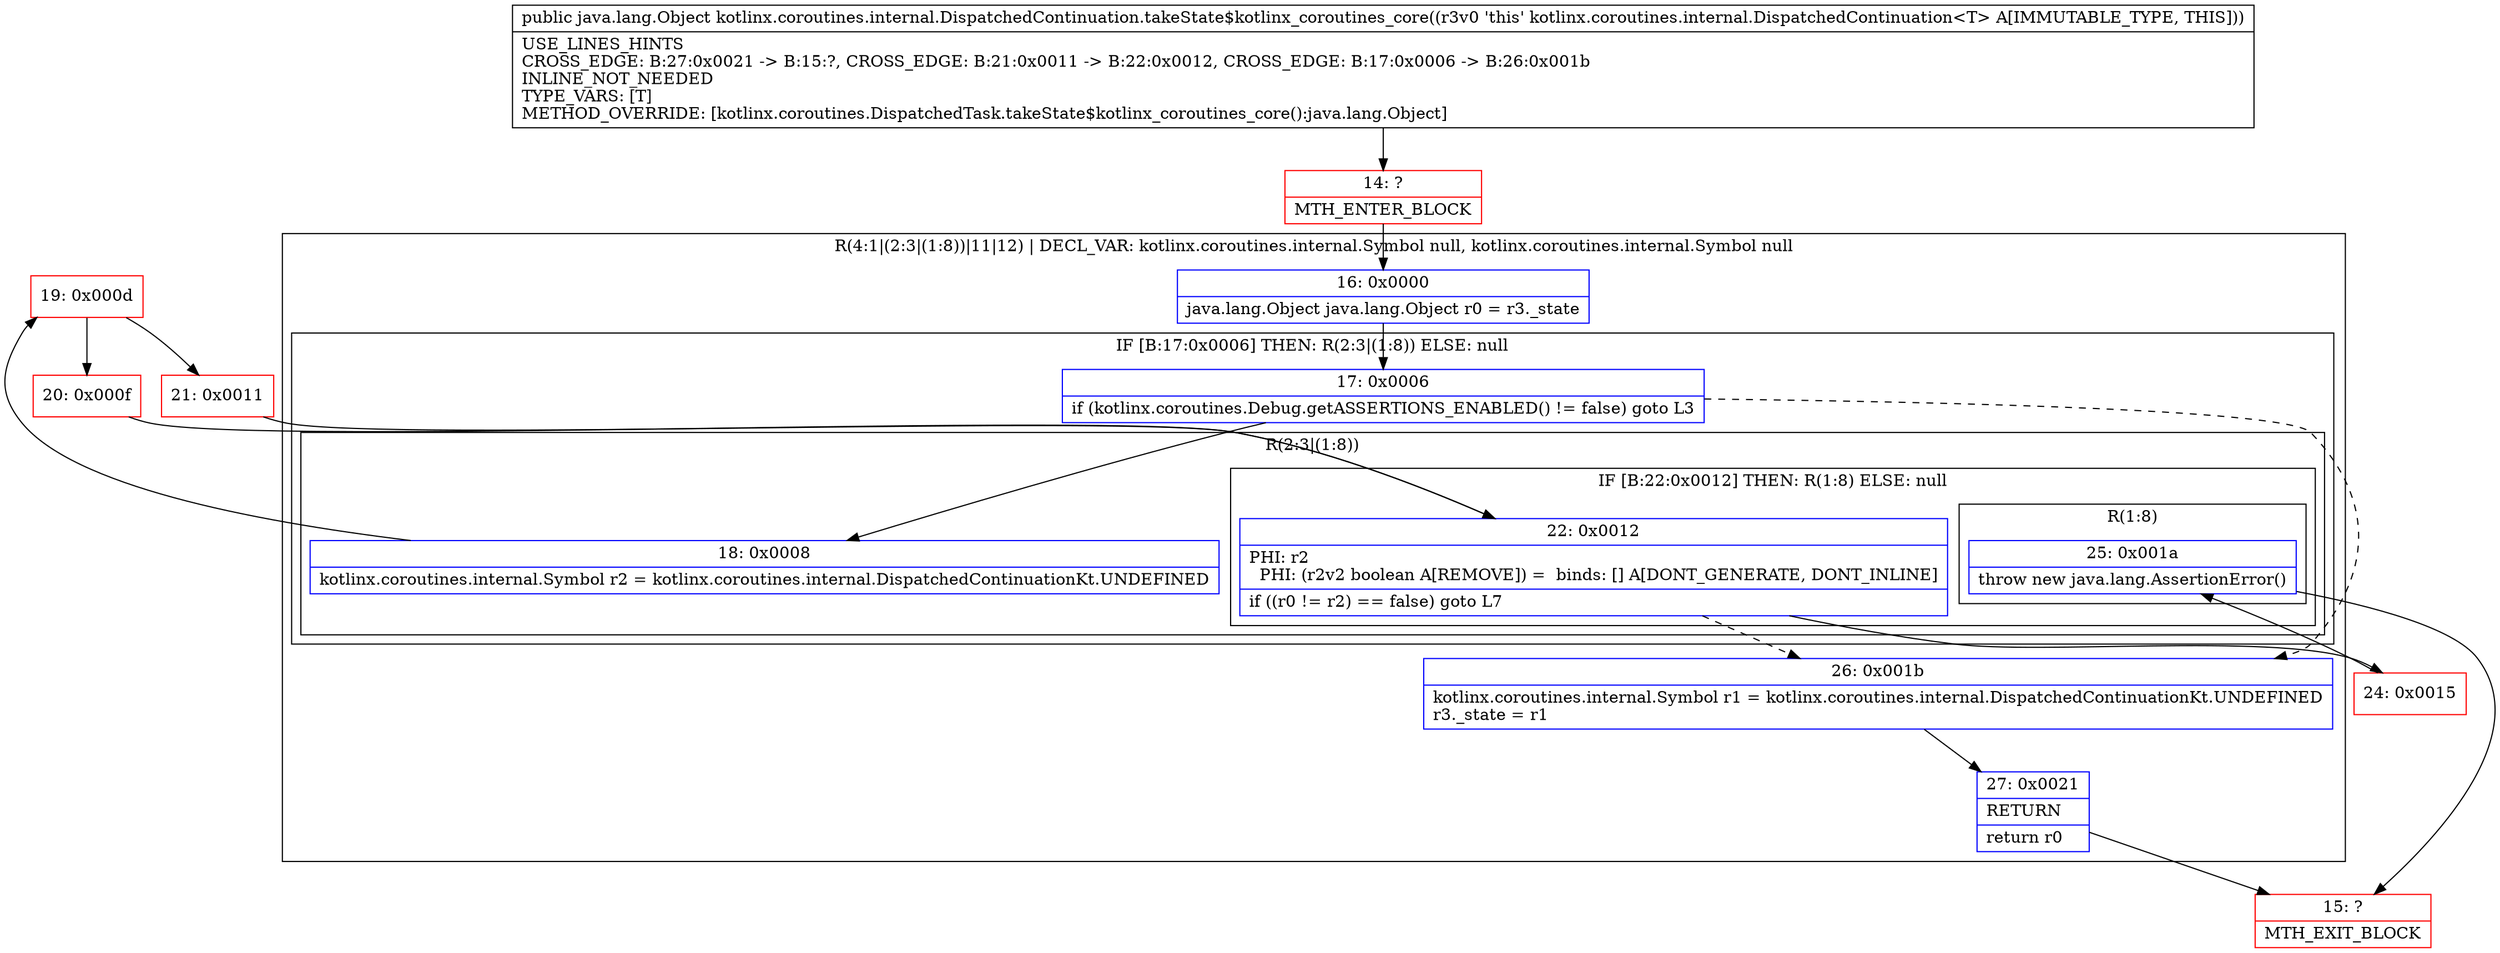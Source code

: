 digraph "CFG forkotlinx.coroutines.internal.DispatchedContinuation.takeState$kotlinx_coroutines_core()Ljava\/lang\/Object;" {
subgraph cluster_Region_593663322 {
label = "R(4:1|(2:3|(1:8))|11|12) | DECL_VAR: kotlinx.coroutines.internal.Symbol null, kotlinx.coroutines.internal.Symbol null\l";
node [shape=record,color=blue];
Node_16 [shape=record,label="{16\:\ 0x0000|java.lang.Object java.lang.Object r0 = r3._state\l}"];
subgraph cluster_IfRegion_1719375094 {
label = "IF [B:17:0x0006] THEN: R(2:3|(1:8)) ELSE: null";
node [shape=record,color=blue];
Node_17 [shape=record,label="{17\:\ 0x0006|if (kotlinx.coroutines.Debug.getASSERTIONS_ENABLED() != false) goto L3\l}"];
subgraph cluster_Region_2086555418 {
label = "R(2:3|(1:8))";
node [shape=record,color=blue];
Node_18 [shape=record,label="{18\:\ 0x0008|kotlinx.coroutines.internal.Symbol r2 = kotlinx.coroutines.internal.DispatchedContinuationKt.UNDEFINED\l}"];
subgraph cluster_IfRegion_1606079257 {
label = "IF [B:22:0x0012] THEN: R(1:8) ELSE: null";
node [shape=record,color=blue];
Node_22 [shape=record,label="{22\:\ 0x0012|PHI: r2 \l  PHI: (r2v2 boolean A[REMOVE]) =  binds: [] A[DONT_GENERATE, DONT_INLINE]\l|if ((r0 != r2) == false) goto L7\l}"];
subgraph cluster_Region_1196846712 {
label = "R(1:8)";
node [shape=record,color=blue];
Node_25 [shape=record,label="{25\:\ 0x001a|throw new java.lang.AssertionError()\l}"];
}
}
}
}
Node_26 [shape=record,label="{26\:\ 0x001b|kotlinx.coroutines.internal.Symbol r1 = kotlinx.coroutines.internal.DispatchedContinuationKt.UNDEFINED\lr3._state = r1\l}"];
Node_27 [shape=record,label="{27\:\ 0x0021|RETURN\l|return r0\l}"];
}
Node_14 [shape=record,color=red,label="{14\:\ ?|MTH_ENTER_BLOCK\l}"];
Node_19 [shape=record,color=red,label="{19\:\ 0x000d}"];
Node_20 [shape=record,color=red,label="{20\:\ 0x000f}"];
Node_24 [shape=record,color=red,label="{24\:\ 0x0015}"];
Node_15 [shape=record,color=red,label="{15\:\ ?|MTH_EXIT_BLOCK\l}"];
Node_21 [shape=record,color=red,label="{21\:\ 0x0011}"];
MethodNode[shape=record,label="{public java.lang.Object kotlinx.coroutines.internal.DispatchedContinuation.takeState$kotlinx_coroutines_core((r3v0 'this' kotlinx.coroutines.internal.DispatchedContinuation\<T\> A[IMMUTABLE_TYPE, THIS]))  | USE_LINES_HINTS\lCROSS_EDGE: B:27:0x0021 \-\> B:15:?, CROSS_EDGE: B:21:0x0011 \-\> B:22:0x0012, CROSS_EDGE: B:17:0x0006 \-\> B:26:0x001b\lINLINE_NOT_NEEDED\lTYPE_VARS: [T]\lMETHOD_OVERRIDE: [kotlinx.coroutines.DispatchedTask.takeState$kotlinx_coroutines_core():java.lang.Object]\l}"];
MethodNode -> Node_14;Node_16 -> Node_17;
Node_17 -> Node_18;
Node_17 -> Node_26[style=dashed];
Node_18 -> Node_19;
Node_22 -> Node_24;
Node_22 -> Node_26[style=dashed];
Node_25 -> Node_15;
Node_26 -> Node_27;
Node_27 -> Node_15;
Node_14 -> Node_16;
Node_19 -> Node_20;
Node_19 -> Node_21;
Node_20 -> Node_22;
Node_24 -> Node_25;
Node_21 -> Node_22;
}

